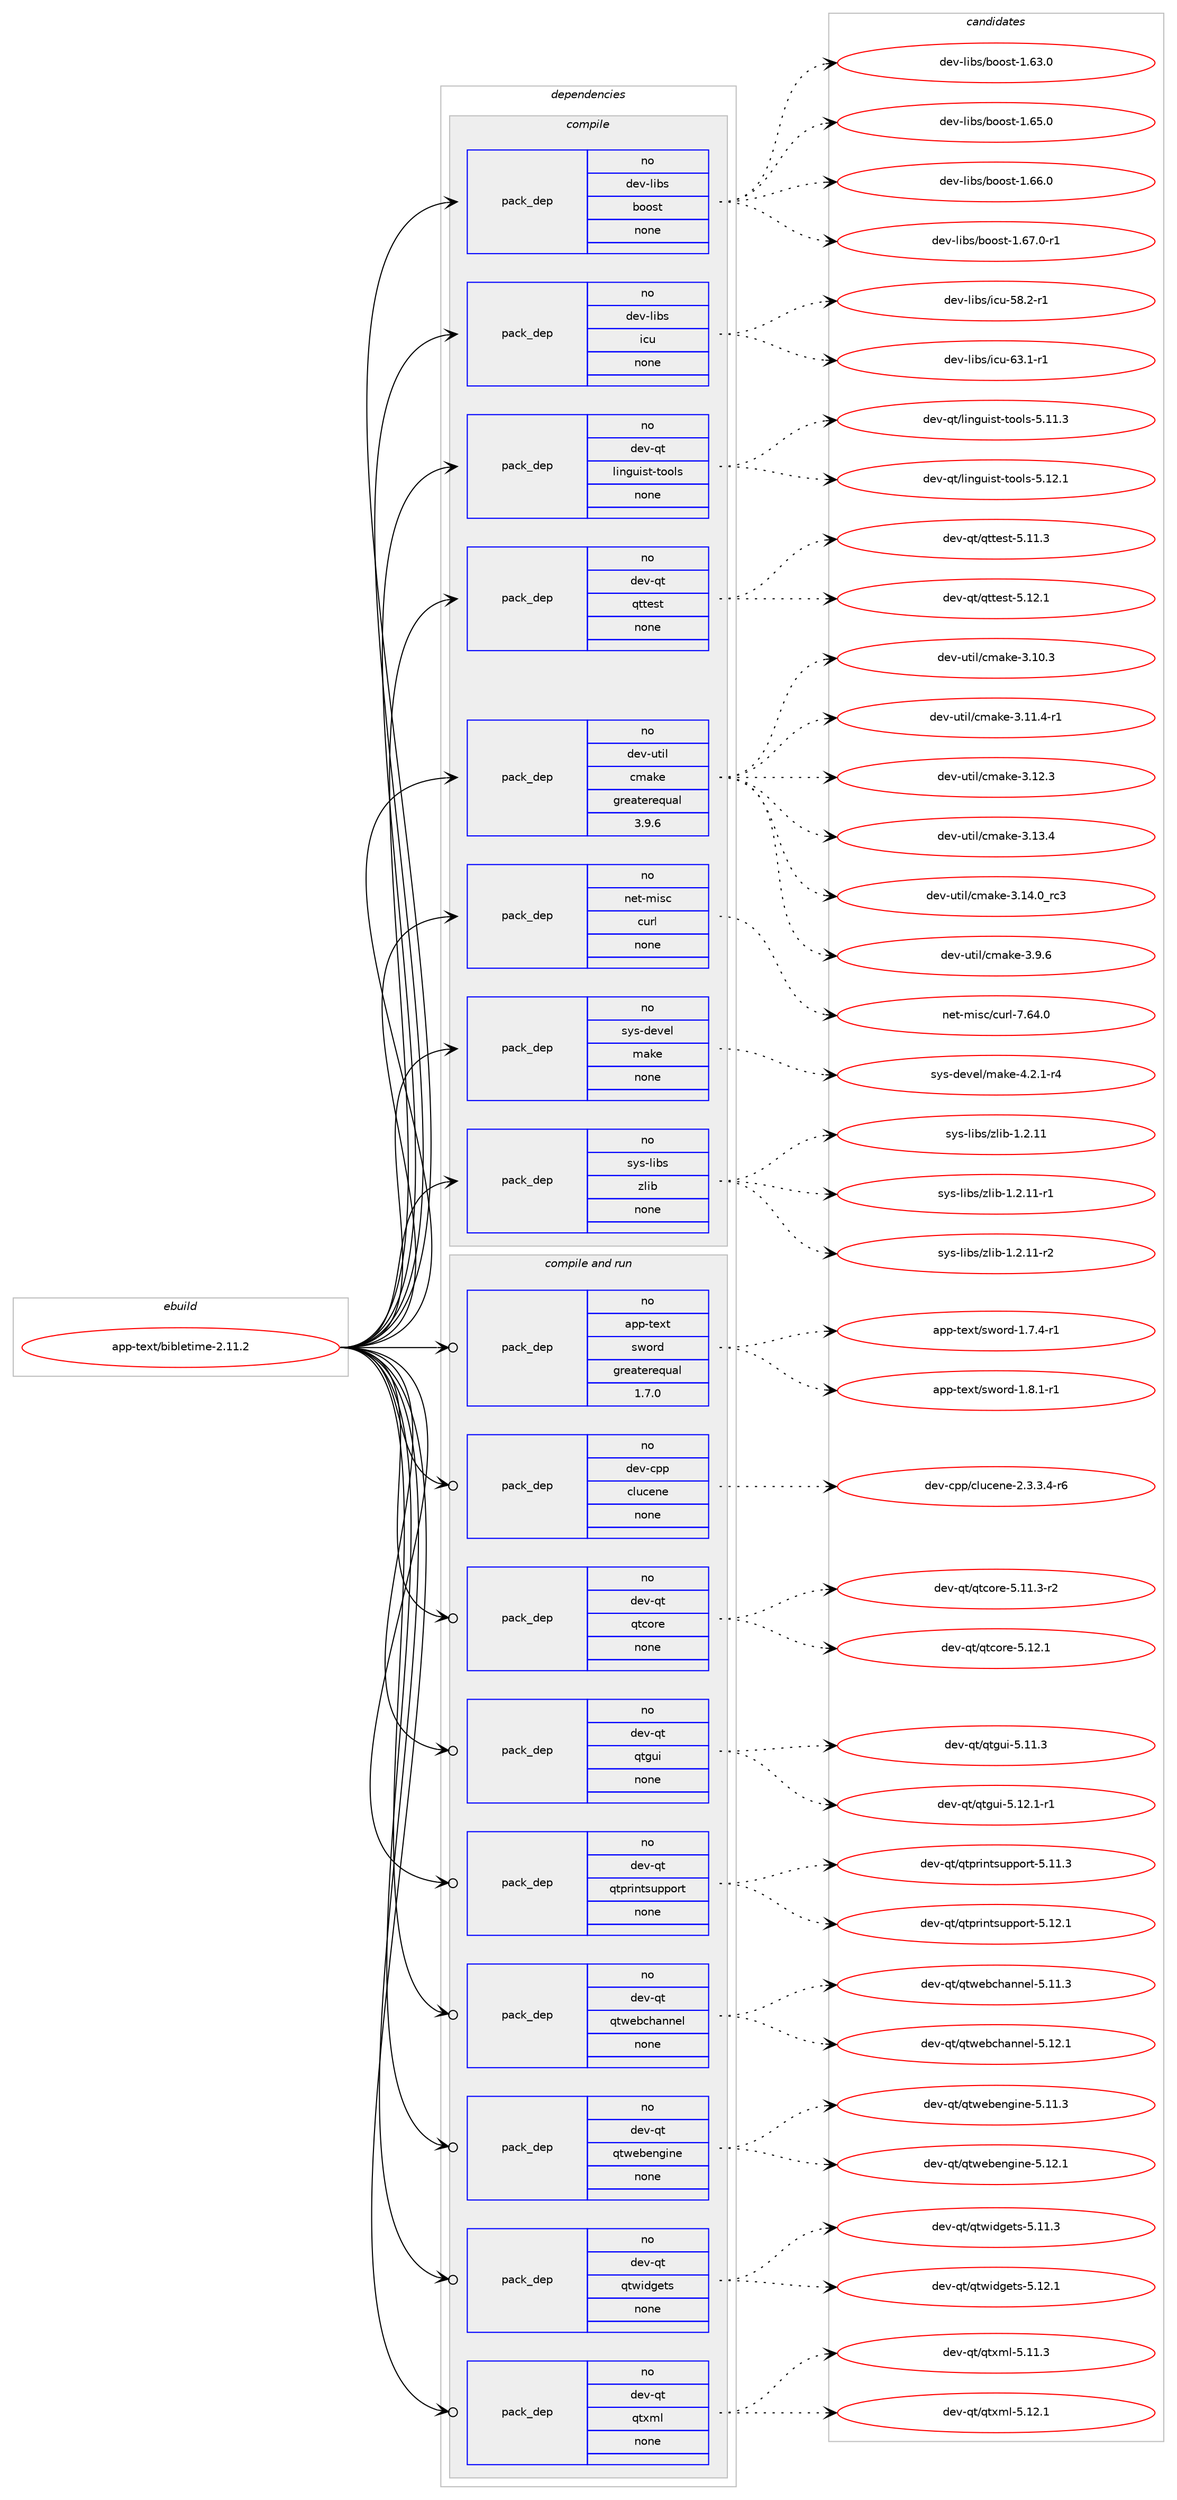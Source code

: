 digraph prolog {

# *************
# Graph options
# *************

newrank=true;
concentrate=true;
compound=true;
graph [rankdir=LR,fontname=Helvetica,fontsize=10,ranksep=1.5];#, ranksep=2.5, nodesep=0.2];
edge  [arrowhead=vee];
node  [fontname=Helvetica,fontsize=10];

# **********
# The ebuild
# **********

subgraph cluster_leftcol {
color=gray;
rank=same;
label=<<i>ebuild</i>>;
id [label="app-text/bibletime-2.11.2", color=red, width=4, href="../app-text/bibletime-2.11.2.svg"];
}

# ****************
# The dependencies
# ****************

subgraph cluster_midcol {
color=gray;
label=<<i>dependencies</i>>;
subgraph cluster_compile {
fillcolor="#eeeeee";
style=filled;
label=<<i>compile</i>>;
subgraph pack932118 {
dependency1307936 [label=<<TABLE BORDER="0" CELLBORDER="1" CELLSPACING="0" CELLPADDING="4" WIDTH="220"><TR><TD ROWSPAN="6" CELLPADDING="30">pack_dep</TD></TR><TR><TD WIDTH="110">no</TD></TR><TR><TD>dev-libs</TD></TR><TR><TD>boost</TD></TR><TR><TD>none</TD></TR><TR><TD></TD></TR></TABLE>>, shape=none, color=blue];
}
id:e -> dependency1307936:w [weight=20,style="solid",arrowhead="vee"];
subgraph pack932119 {
dependency1307937 [label=<<TABLE BORDER="0" CELLBORDER="1" CELLSPACING="0" CELLPADDING="4" WIDTH="220"><TR><TD ROWSPAN="6" CELLPADDING="30">pack_dep</TD></TR><TR><TD WIDTH="110">no</TD></TR><TR><TD>dev-libs</TD></TR><TR><TD>icu</TD></TR><TR><TD>none</TD></TR><TR><TD></TD></TR></TABLE>>, shape=none, color=blue];
}
id:e -> dependency1307937:w [weight=20,style="solid",arrowhead="vee"];
subgraph pack932120 {
dependency1307938 [label=<<TABLE BORDER="0" CELLBORDER="1" CELLSPACING="0" CELLPADDING="4" WIDTH="220"><TR><TD ROWSPAN="6" CELLPADDING="30">pack_dep</TD></TR><TR><TD WIDTH="110">no</TD></TR><TR><TD>dev-qt</TD></TR><TR><TD>linguist-tools</TD></TR><TR><TD>none</TD></TR><TR><TD></TD></TR></TABLE>>, shape=none, color=blue];
}
id:e -> dependency1307938:w [weight=20,style="solid",arrowhead="vee"];
subgraph pack932121 {
dependency1307939 [label=<<TABLE BORDER="0" CELLBORDER="1" CELLSPACING="0" CELLPADDING="4" WIDTH="220"><TR><TD ROWSPAN="6" CELLPADDING="30">pack_dep</TD></TR><TR><TD WIDTH="110">no</TD></TR><TR><TD>dev-qt</TD></TR><TR><TD>qttest</TD></TR><TR><TD>none</TD></TR><TR><TD></TD></TR></TABLE>>, shape=none, color=blue];
}
id:e -> dependency1307939:w [weight=20,style="solid",arrowhead="vee"];
subgraph pack932122 {
dependency1307940 [label=<<TABLE BORDER="0" CELLBORDER="1" CELLSPACING="0" CELLPADDING="4" WIDTH="220"><TR><TD ROWSPAN="6" CELLPADDING="30">pack_dep</TD></TR><TR><TD WIDTH="110">no</TD></TR><TR><TD>dev-util</TD></TR><TR><TD>cmake</TD></TR><TR><TD>greaterequal</TD></TR><TR><TD>3.9.6</TD></TR></TABLE>>, shape=none, color=blue];
}
id:e -> dependency1307940:w [weight=20,style="solid",arrowhead="vee"];
subgraph pack932123 {
dependency1307941 [label=<<TABLE BORDER="0" CELLBORDER="1" CELLSPACING="0" CELLPADDING="4" WIDTH="220"><TR><TD ROWSPAN="6" CELLPADDING="30">pack_dep</TD></TR><TR><TD WIDTH="110">no</TD></TR><TR><TD>net-misc</TD></TR><TR><TD>curl</TD></TR><TR><TD>none</TD></TR><TR><TD></TD></TR></TABLE>>, shape=none, color=blue];
}
id:e -> dependency1307941:w [weight=20,style="solid",arrowhead="vee"];
subgraph pack932124 {
dependency1307942 [label=<<TABLE BORDER="0" CELLBORDER="1" CELLSPACING="0" CELLPADDING="4" WIDTH="220"><TR><TD ROWSPAN="6" CELLPADDING="30">pack_dep</TD></TR><TR><TD WIDTH="110">no</TD></TR><TR><TD>sys-devel</TD></TR><TR><TD>make</TD></TR><TR><TD>none</TD></TR><TR><TD></TD></TR></TABLE>>, shape=none, color=blue];
}
id:e -> dependency1307942:w [weight=20,style="solid",arrowhead="vee"];
subgraph pack932125 {
dependency1307943 [label=<<TABLE BORDER="0" CELLBORDER="1" CELLSPACING="0" CELLPADDING="4" WIDTH="220"><TR><TD ROWSPAN="6" CELLPADDING="30">pack_dep</TD></TR><TR><TD WIDTH="110">no</TD></TR><TR><TD>sys-libs</TD></TR><TR><TD>zlib</TD></TR><TR><TD>none</TD></TR><TR><TD></TD></TR></TABLE>>, shape=none, color=blue];
}
id:e -> dependency1307943:w [weight=20,style="solid",arrowhead="vee"];
}
subgraph cluster_compileandrun {
fillcolor="#eeeeee";
style=filled;
label=<<i>compile and run</i>>;
subgraph pack932126 {
dependency1307944 [label=<<TABLE BORDER="0" CELLBORDER="1" CELLSPACING="0" CELLPADDING="4" WIDTH="220"><TR><TD ROWSPAN="6" CELLPADDING="30">pack_dep</TD></TR><TR><TD WIDTH="110">no</TD></TR><TR><TD>app-text</TD></TR><TR><TD>sword</TD></TR><TR><TD>greaterequal</TD></TR><TR><TD>1.7.0</TD></TR></TABLE>>, shape=none, color=blue];
}
id:e -> dependency1307944:w [weight=20,style="solid",arrowhead="odotvee"];
subgraph pack932127 {
dependency1307945 [label=<<TABLE BORDER="0" CELLBORDER="1" CELLSPACING="0" CELLPADDING="4" WIDTH="220"><TR><TD ROWSPAN="6" CELLPADDING="30">pack_dep</TD></TR><TR><TD WIDTH="110">no</TD></TR><TR><TD>dev-cpp</TD></TR><TR><TD>clucene</TD></TR><TR><TD>none</TD></TR><TR><TD></TD></TR></TABLE>>, shape=none, color=blue];
}
id:e -> dependency1307945:w [weight=20,style="solid",arrowhead="odotvee"];
subgraph pack932128 {
dependency1307946 [label=<<TABLE BORDER="0" CELLBORDER="1" CELLSPACING="0" CELLPADDING="4" WIDTH="220"><TR><TD ROWSPAN="6" CELLPADDING="30">pack_dep</TD></TR><TR><TD WIDTH="110">no</TD></TR><TR><TD>dev-qt</TD></TR><TR><TD>qtcore</TD></TR><TR><TD>none</TD></TR><TR><TD></TD></TR></TABLE>>, shape=none, color=blue];
}
id:e -> dependency1307946:w [weight=20,style="solid",arrowhead="odotvee"];
subgraph pack932129 {
dependency1307947 [label=<<TABLE BORDER="0" CELLBORDER="1" CELLSPACING="0" CELLPADDING="4" WIDTH="220"><TR><TD ROWSPAN="6" CELLPADDING="30">pack_dep</TD></TR><TR><TD WIDTH="110">no</TD></TR><TR><TD>dev-qt</TD></TR><TR><TD>qtgui</TD></TR><TR><TD>none</TD></TR><TR><TD></TD></TR></TABLE>>, shape=none, color=blue];
}
id:e -> dependency1307947:w [weight=20,style="solid",arrowhead="odotvee"];
subgraph pack932130 {
dependency1307948 [label=<<TABLE BORDER="0" CELLBORDER="1" CELLSPACING="0" CELLPADDING="4" WIDTH="220"><TR><TD ROWSPAN="6" CELLPADDING="30">pack_dep</TD></TR><TR><TD WIDTH="110">no</TD></TR><TR><TD>dev-qt</TD></TR><TR><TD>qtprintsupport</TD></TR><TR><TD>none</TD></TR><TR><TD></TD></TR></TABLE>>, shape=none, color=blue];
}
id:e -> dependency1307948:w [weight=20,style="solid",arrowhead="odotvee"];
subgraph pack932131 {
dependency1307949 [label=<<TABLE BORDER="0" CELLBORDER="1" CELLSPACING="0" CELLPADDING="4" WIDTH="220"><TR><TD ROWSPAN="6" CELLPADDING="30">pack_dep</TD></TR><TR><TD WIDTH="110">no</TD></TR><TR><TD>dev-qt</TD></TR><TR><TD>qtwebchannel</TD></TR><TR><TD>none</TD></TR><TR><TD></TD></TR></TABLE>>, shape=none, color=blue];
}
id:e -> dependency1307949:w [weight=20,style="solid",arrowhead="odotvee"];
subgraph pack932132 {
dependency1307950 [label=<<TABLE BORDER="0" CELLBORDER="1" CELLSPACING="0" CELLPADDING="4" WIDTH="220"><TR><TD ROWSPAN="6" CELLPADDING="30">pack_dep</TD></TR><TR><TD WIDTH="110">no</TD></TR><TR><TD>dev-qt</TD></TR><TR><TD>qtwebengine</TD></TR><TR><TD>none</TD></TR><TR><TD></TD></TR></TABLE>>, shape=none, color=blue];
}
id:e -> dependency1307950:w [weight=20,style="solid",arrowhead="odotvee"];
subgraph pack932133 {
dependency1307951 [label=<<TABLE BORDER="0" CELLBORDER="1" CELLSPACING="0" CELLPADDING="4" WIDTH="220"><TR><TD ROWSPAN="6" CELLPADDING="30">pack_dep</TD></TR><TR><TD WIDTH="110">no</TD></TR><TR><TD>dev-qt</TD></TR><TR><TD>qtwidgets</TD></TR><TR><TD>none</TD></TR><TR><TD></TD></TR></TABLE>>, shape=none, color=blue];
}
id:e -> dependency1307951:w [weight=20,style="solid",arrowhead="odotvee"];
subgraph pack932134 {
dependency1307952 [label=<<TABLE BORDER="0" CELLBORDER="1" CELLSPACING="0" CELLPADDING="4" WIDTH="220"><TR><TD ROWSPAN="6" CELLPADDING="30">pack_dep</TD></TR><TR><TD WIDTH="110">no</TD></TR><TR><TD>dev-qt</TD></TR><TR><TD>qtxml</TD></TR><TR><TD>none</TD></TR><TR><TD></TD></TR></TABLE>>, shape=none, color=blue];
}
id:e -> dependency1307952:w [weight=20,style="solid",arrowhead="odotvee"];
}
subgraph cluster_run {
fillcolor="#eeeeee";
style=filled;
label=<<i>run</i>>;
}
}

# **************
# The candidates
# **************

subgraph cluster_choices {
rank=same;
color=gray;
label=<<i>candidates</i>>;

subgraph choice932118 {
color=black;
nodesep=1;
choice1001011184510810598115479811111111511645494654514648 [label="dev-libs/boost-1.63.0", color=red, width=4,href="../dev-libs/boost-1.63.0.svg"];
choice1001011184510810598115479811111111511645494654534648 [label="dev-libs/boost-1.65.0", color=red, width=4,href="../dev-libs/boost-1.65.0.svg"];
choice1001011184510810598115479811111111511645494654544648 [label="dev-libs/boost-1.66.0", color=red, width=4,href="../dev-libs/boost-1.66.0.svg"];
choice10010111845108105981154798111111115116454946545546484511449 [label="dev-libs/boost-1.67.0-r1", color=red, width=4,href="../dev-libs/boost-1.67.0-r1.svg"];
dependency1307936:e -> choice1001011184510810598115479811111111511645494654514648:w [style=dotted,weight="100"];
dependency1307936:e -> choice1001011184510810598115479811111111511645494654534648:w [style=dotted,weight="100"];
dependency1307936:e -> choice1001011184510810598115479811111111511645494654544648:w [style=dotted,weight="100"];
dependency1307936:e -> choice10010111845108105981154798111111115116454946545546484511449:w [style=dotted,weight="100"];
}
subgraph choice932119 {
color=black;
nodesep=1;
choice1001011184510810598115471059911745535646504511449 [label="dev-libs/icu-58.2-r1", color=red, width=4,href="../dev-libs/icu-58.2-r1.svg"];
choice1001011184510810598115471059911745545146494511449 [label="dev-libs/icu-63.1-r1", color=red, width=4,href="../dev-libs/icu-63.1-r1.svg"];
dependency1307937:e -> choice1001011184510810598115471059911745535646504511449:w [style=dotted,weight="100"];
dependency1307937:e -> choice1001011184510810598115471059911745545146494511449:w [style=dotted,weight="100"];
}
subgraph choice932120 {
color=black;
nodesep=1;
choice10010111845113116471081051101031171051151164511611111110811545534649494651 [label="dev-qt/linguist-tools-5.11.3", color=red, width=4,href="../dev-qt/linguist-tools-5.11.3.svg"];
choice10010111845113116471081051101031171051151164511611111110811545534649504649 [label="dev-qt/linguist-tools-5.12.1", color=red, width=4,href="../dev-qt/linguist-tools-5.12.1.svg"];
dependency1307938:e -> choice10010111845113116471081051101031171051151164511611111110811545534649494651:w [style=dotted,weight="100"];
dependency1307938:e -> choice10010111845113116471081051101031171051151164511611111110811545534649504649:w [style=dotted,weight="100"];
}
subgraph choice932121 {
color=black;
nodesep=1;
choice100101118451131164711311611610111511645534649494651 [label="dev-qt/qttest-5.11.3", color=red, width=4,href="../dev-qt/qttest-5.11.3.svg"];
choice100101118451131164711311611610111511645534649504649 [label="dev-qt/qttest-5.12.1", color=red, width=4,href="../dev-qt/qttest-5.12.1.svg"];
dependency1307939:e -> choice100101118451131164711311611610111511645534649494651:w [style=dotted,weight="100"];
dependency1307939:e -> choice100101118451131164711311611610111511645534649504649:w [style=dotted,weight="100"];
}
subgraph choice932122 {
color=black;
nodesep=1;
choice1001011184511711610510847991099710710145514649484651 [label="dev-util/cmake-3.10.3", color=red, width=4,href="../dev-util/cmake-3.10.3.svg"];
choice10010111845117116105108479910997107101455146494946524511449 [label="dev-util/cmake-3.11.4-r1", color=red, width=4,href="../dev-util/cmake-3.11.4-r1.svg"];
choice1001011184511711610510847991099710710145514649504651 [label="dev-util/cmake-3.12.3", color=red, width=4,href="../dev-util/cmake-3.12.3.svg"];
choice1001011184511711610510847991099710710145514649514652 [label="dev-util/cmake-3.13.4", color=red, width=4,href="../dev-util/cmake-3.13.4.svg"];
choice1001011184511711610510847991099710710145514649524648951149951 [label="dev-util/cmake-3.14.0_rc3", color=red, width=4,href="../dev-util/cmake-3.14.0_rc3.svg"];
choice10010111845117116105108479910997107101455146574654 [label="dev-util/cmake-3.9.6", color=red, width=4,href="../dev-util/cmake-3.9.6.svg"];
dependency1307940:e -> choice1001011184511711610510847991099710710145514649484651:w [style=dotted,weight="100"];
dependency1307940:e -> choice10010111845117116105108479910997107101455146494946524511449:w [style=dotted,weight="100"];
dependency1307940:e -> choice1001011184511711610510847991099710710145514649504651:w [style=dotted,weight="100"];
dependency1307940:e -> choice1001011184511711610510847991099710710145514649514652:w [style=dotted,weight="100"];
dependency1307940:e -> choice1001011184511711610510847991099710710145514649524648951149951:w [style=dotted,weight="100"];
dependency1307940:e -> choice10010111845117116105108479910997107101455146574654:w [style=dotted,weight="100"];
}
subgraph choice932123 {
color=black;
nodesep=1;
choice1101011164510910511599479911711410845554654524648 [label="net-misc/curl-7.64.0", color=red, width=4,href="../net-misc/curl-7.64.0.svg"];
dependency1307941:e -> choice1101011164510910511599479911711410845554654524648:w [style=dotted,weight="100"];
}
subgraph choice932124 {
color=black;
nodesep=1;
choice1151211154510010111810110847109971071014552465046494511452 [label="sys-devel/make-4.2.1-r4", color=red, width=4,href="../sys-devel/make-4.2.1-r4.svg"];
dependency1307942:e -> choice1151211154510010111810110847109971071014552465046494511452:w [style=dotted,weight="100"];
}
subgraph choice932125 {
color=black;
nodesep=1;
choice1151211154510810598115471221081059845494650464949 [label="sys-libs/zlib-1.2.11", color=red, width=4,href="../sys-libs/zlib-1.2.11.svg"];
choice11512111545108105981154712210810598454946504649494511449 [label="sys-libs/zlib-1.2.11-r1", color=red, width=4,href="../sys-libs/zlib-1.2.11-r1.svg"];
choice11512111545108105981154712210810598454946504649494511450 [label="sys-libs/zlib-1.2.11-r2", color=red, width=4,href="../sys-libs/zlib-1.2.11-r2.svg"];
dependency1307943:e -> choice1151211154510810598115471221081059845494650464949:w [style=dotted,weight="100"];
dependency1307943:e -> choice11512111545108105981154712210810598454946504649494511449:w [style=dotted,weight="100"];
dependency1307943:e -> choice11512111545108105981154712210810598454946504649494511450:w [style=dotted,weight="100"];
}
subgraph choice932126 {
color=black;
nodesep=1;
choice9711211245116101120116471151191111141004549465546524511449 [label="app-text/sword-1.7.4-r1", color=red, width=4,href="../app-text/sword-1.7.4-r1.svg"];
choice9711211245116101120116471151191111141004549465646494511449 [label="app-text/sword-1.8.1-r1", color=red, width=4,href="../app-text/sword-1.8.1-r1.svg"];
dependency1307944:e -> choice9711211245116101120116471151191111141004549465546524511449:w [style=dotted,weight="100"];
dependency1307944:e -> choice9711211245116101120116471151191111141004549465646494511449:w [style=dotted,weight="100"];
}
subgraph choice932127 {
color=black;
nodesep=1;
choice100101118459911211247991081179910111010145504651465146524511454 [label="dev-cpp/clucene-2.3.3.4-r6", color=red, width=4,href="../dev-cpp/clucene-2.3.3.4-r6.svg"];
dependency1307945:e -> choice100101118459911211247991081179910111010145504651465146524511454:w [style=dotted,weight="100"];
}
subgraph choice932128 {
color=black;
nodesep=1;
choice100101118451131164711311699111114101455346494946514511450 [label="dev-qt/qtcore-5.11.3-r2", color=red, width=4,href="../dev-qt/qtcore-5.11.3-r2.svg"];
choice10010111845113116471131169911111410145534649504649 [label="dev-qt/qtcore-5.12.1", color=red, width=4,href="../dev-qt/qtcore-5.12.1.svg"];
dependency1307946:e -> choice100101118451131164711311699111114101455346494946514511450:w [style=dotted,weight="100"];
dependency1307946:e -> choice10010111845113116471131169911111410145534649504649:w [style=dotted,weight="100"];
}
subgraph choice932129 {
color=black;
nodesep=1;
choice100101118451131164711311610311710545534649494651 [label="dev-qt/qtgui-5.11.3", color=red, width=4,href="../dev-qt/qtgui-5.11.3.svg"];
choice1001011184511311647113116103117105455346495046494511449 [label="dev-qt/qtgui-5.12.1-r1", color=red, width=4,href="../dev-qt/qtgui-5.12.1-r1.svg"];
dependency1307947:e -> choice100101118451131164711311610311710545534649494651:w [style=dotted,weight="100"];
dependency1307947:e -> choice1001011184511311647113116103117105455346495046494511449:w [style=dotted,weight="100"];
}
subgraph choice932130 {
color=black;
nodesep=1;
choice100101118451131164711311611211410511011611511711211211111411645534649494651 [label="dev-qt/qtprintsupport-5.11.3", color=red, width=4,href="../dev-qt/qtprintsupport-5.11.3.svg"];
choice100101118451131164711311611211410511011611511711211211111411645534649504649 [label="dev-qt/qtprintsupport-5.12.1", color=red, width=4,href="../dev-qt/qtprintsupport-5.12.1.svg"];
dependency1307948:e -> choice100101118451131164711311611211410511011611511711211211111411645534649494651:w [style=dotted,weight="100"];
dependency1307948:e -> choice100101118451131164711311611211410511011611511711211211111411645534649504649:w [style=dotted,weight="100"];
}
subgraph choice932131 {
color=black;
nodesep=1;
choice100101118451131164711311611910198991049711011010110845534649494651 [label="dev-qt/qtwebchannel-5.11.3", color=red, width=4,href="../dev-qt/qtwebchannel-5.11.3.svg"];
choice100101118451131164711311611910198991049711011010110845534649504649 [label="dev-qt/qtwebchannel-5.12.1", color=red, width=4,href="../dev-qt/qtwebchannel-5.12.1.svg"];
dependency1307949:e -> choice100101118451131164711311611910198991049711011010110845534649494651:w [style=dotted,weight="100"];
dependency1307949:e -> choice100101118451131164711311611910198991049711011010110845534649504649:w [style=dotted,weight="100"];
}
subgraph choice932132 {
color=black;
nodesep=1;
choice10010111845113116471131161191019810111010310511010145534649494651 [label="dev-qt/qtwebengine-5.11.3", color=red, width=4,href="../dev-qt/qtwebengine-5.11.3.svg"];
choice10010111845113116471131161191019810111010310511010145534649504649 [label="dev-qt/qtwebengine-5.12.1", color=red, width=4,href="../dev-qt/qtwebengine-5.12.1.svg"];
dependency1307950:e -> choice10010111845113116471131161191019810111010310511010145534649494651:w [style=dotted,weight="100"];
dependency1307950:e -> choice10010111845113116471131161191019810111010310511010145534649504649:w [style=dotted,weight="100"];
}
subgraph choice932133 {
color=black;
nodesep=1;
choice100101118451131164711311611910510010310111611545534649494651 [label="dev-qt/qtwidgets-5.11.3", color=red, width=4,href="../dev-qt/qtwidgets-5.11.3.svg"];
choice100101118451131164711311611910510010310111611545534649504649 [label="dev-qt/qtwidgets-5.12.1", color=red, width=4,href="../dev-qt/qtwidgets-5.12.1.svg"];
dependency1307951:e -> choice100101118451131164711311611910510010310111611545534649494651:w [style=dotted,weight="100"];
dependency1307951:e -> choice100101118451131164711311611910510010310111611545534649504649:w [style=dotted,weight="100"];
}
subgraph choice932134 {
color=black;
nodesep=1;
choice100101118451131164711311612010910845534649494651 [label="dev-qt/qtxml-5.11.3", color=red, width=4,href="../dev-qt/qtxml-5.11.3.svg"];
choice100101118451131164711311612010910845534649504649 [label="dev-qt/qtxml-5.12.1", color=red, width=4,href="../dev-qt/qtxml-5.12.1.svg"];
dependency1307952:e -> choice100101118451131164711311612010910845534649494651:w [style=dotted,weight="100"];
dependency1307952:e -> choice100101118451131164711311612010910845534649504649:w [style=dotted,weight="100"];
}
}

}
